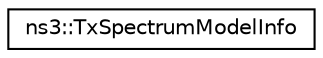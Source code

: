 digraph "Graphical Class Hierarchy"
{
 // LATEX_PDF_SIZE
  edge [fontname="Helvetica",fontsize="10",labelfontname="Helvetica",labelfontsize="10"];
  node [fontname="Helvetica",fontsize="10",shape=record];
  rankdir="LR";
  Node0 [label="ns3::TxSpectrumModelInfo",height=0.2,width=0.4,color="black", fillcolor="white", style="filled",URL="$classns3_1_1_tx_spectrum_model_info.html",tooltip="The Tx spectrum model information."];
}
